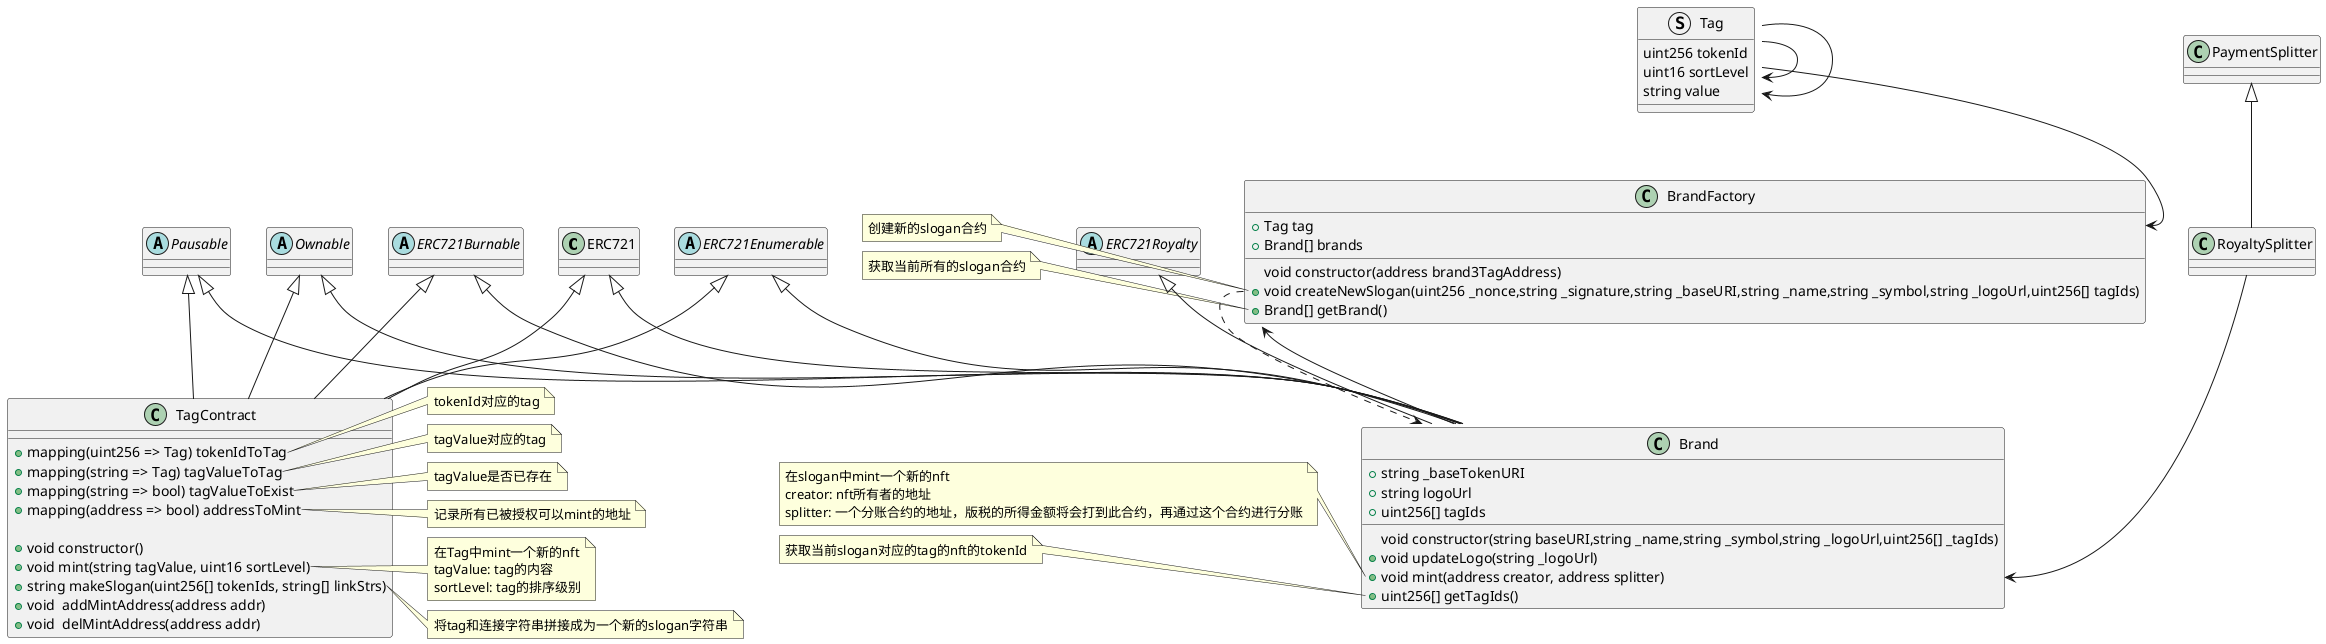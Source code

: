 @startuml
'https://plantuml.com/class-diagram

class ERC721{}
class PaymentSplitter{}
abstract class ERC721Enumerable{}
abstract class Pausable{}
abstract class Ownable{}
abstract class ERC721Burnable{}
abstract class ERC721Royalty{}
class BrandFactory{
    + Tag tag
    + Brand[] brands

    void constructor(address brand3TagAddress)
    + void createNewSlogan(uint256 _nonce,string _signature,string _baseURI,string _name,string _symbol,string _logoUrl,uint256[] tagIds)
    + Brand[] getBrand()
}
note left of BrandFactory::"createNewSlogan"
    创建新的slogan合约
end note
note left of BrandFactory::"getBrand"
    获取当前所有的slogan合约
end note

class Brand extends ERC721,ERC721Enumerable,Pausable,Ownable,ERC721Burnable,ERC721Royalty{
    + string _baseTokenURI
    + string logoUrl
    + uint256[] tagIds

    void constructor(string baseURI,string _name,string _symbol,string _logoUrl,uint256[] _tagIds)
    + void updateLogo(string _logoUrl)
    + void mint(address creator, address splitter)
    + uint256[] getTagIds()

}

note left of Brand::"mint"
    在slogan中mint一个新的nft
    creator: nft所有者的地址
    splitter: 一个分账合约的地址，版税的所得金额将会打到此合约，再通过这个合约进行分账
end note
note left of Brand::"getTagIds"
    获取当前slogan对应的tag的nft的tokenId
end note

class TagContract extends ERC721,ERC721Enumerable,Pausable,Ownable,ERC721Burnable{
    +   mapping(uint256 => Tag) tokenIdToTag
    +   mapping(string => Tag) tagValueToTag
    +   mapping(string => bool) tagValueToExist
    +   mapping(address => bool) addressToMint

    +   void constructor()
    +   void mint(string tagValue, uint16 sortLevel)
    +   string makeSlogan(uint256[] tokenIds, string[] linkStrs)
    +   void  addMintAddress(address addr)
    +   void  delMintAddress(address addr)
}
note right of TagContract::"tokenIdToTag"
    tokenId对应的tag
end note
note right of TagContract::"tagValueToTag"
    tagValue对应的tag
end note
note right of TagContract::"tagValueToExist"
    tagValue是否已存在
end note
note right of TagContract::"addressToMint"
    记录所有已被授权可以mint的地址
end note
note right of TagContract::"mint"
    在Tag中mint一个新的nft
    tagValue: tag的内容
    sortLevel: tag的排序级别
end note
note right of TagContract::"makeSlogan"
    将tag和连接字符串拼接成为一个新的slogan字符串
end note


struct Tag{
    uint256 tokenId
    uint16 sortLevel
    string value
}

class RoyaltySplitter extends PaymentSplitter{}

Tag --> BrandFactory::tag
Brand --> BrandFactory::SloganArray
RoyaltySplitter --> Brand::mint
Tag --> Tag::tokenIdToTag
Tag --> Tag::tagValueToTag
BrandFactory::createNewSlogan -[dashed]-> Brand

@enduml